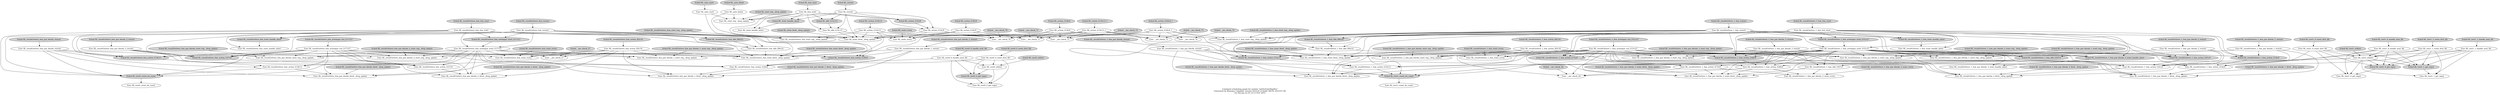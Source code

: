 strict digraph "combined" {
"Sched RL_test0_count_do_count" [style=filled, shape=ellipse];
"Exec RL_test0_count_do_count" [shape=ellipse];
"Sched RL_test0_arbiter" [style=filled, shape=ellipse];
"Exec RL_test0_arbiter" [shape=ellipse];
"Sched RL_test0_0_get_input" [style=filled, shape=ellipse];
"Exec RL_test0_0_get_input" [shape=ellipse];
"Sched RL_test0_0_route_first_flit" [style=filled, shape=ellipse];
"Exec RL_test0_0_route_first_flit" [shape=ellipse];
"Sched RL_test0_0_handle_next_flit" [style=filled, shape=ellipse];
"Exec RL_test0_0_handle_next_flit" [shape=ellipse];
"Sched RL_test1_count_do_count" [style=filled, shape=ellipse];
"Exec RL_test1_count_do_count" [shape=ellipse];
"Sched RL_test1_arbiter" [style=filled, shape=ellipse];
"Exec RL_test1_arbiter" [shape=ellipse];
"Sched RL_test1_0_get_input" [style=filled, shape=ellipse];
"Exec RL_test1_0_get_input" [shape=ellipse];
"Sched RL_test1_0_route_first_flit" [style=filled, shape=ellipse];
"Exec RL_test1_0_route_first_flit" [shape=ellipse];
"Sched RL_test1_0_handle_next_flit" [style=filled, shape=ellipse];
"Exec RL_test1_0_handle_next_flit" [shape=ellipse];
"Sched RL_test1_1_get_input" [style=filled, shape=ellipse];
"Exec RL_test1_1_get_input" [shape=ellipse];
"Sched RL_test1_1_route_first_flit" [style=filled, shape=ellipse];
"Exec RL_test1_1_route_first_flit" [shape=ellipse];
"Sched RL_test1_1_handle_next_flit" [style=filled, shape=ellipse];
"Exec RL_test1_1_handle_next_flit" [shape=ellipse];
"Sched RL_resultGetters_fsm_start_reg__dreg_update" [style=filled, shape=ellipse];
"Exec RL_resultGetters_fsm_start_reg__dreg_update" [shape=ellipse];
"Sched RL_resultGetters_fsm_state_handle_abort" [style=filled, shape=ellipse];
"Exec RL_resultGetters_fsm_state_handle_abort" [shape=ellipse];
"Sched RL_resultGetters_fsm_state_fired__dreg_update" [style=filled, shape=ellipse];
"Exec RL_resultGetters_fsm_state_fired__dreg_update" [shape=ellipse];
"Sched RL_resultGetters_fsm_state_every" [style=filled, shape=ellipse];
"Exec RL_resultGetters_fsm_state_every" [shape=ellipse];
"Sched RL_resultGetters_fsm_par_blocks_start_reg__dreg_update" [style=filled, shape=ellipse];
"Exec RL_resultGetters_fsm_par_blocks_start_reg__dreg_update" [shape=ellipse];
"Sched RL_resultGetters_fsm_par_blocks_fired__dreg_update" [style=filled, shape=ellipse];
"Exec RL_resultGetters_fsm_par_blocks_fired__dreg_update" [shape=ellipse];
"Sched RL_resultGetters_fsm_par_blocks_restart" [style=filled, shape=ellipse];
"Exec RL_resultGetters_fsm_par_blocks_restart" [shape=ellipse];
"Sched RL_resultGetters_fsm_par_blocks_1_start_reg__dreg_update" [style=filled, shape=ellipse];
"Exec RL_resultGetters_fsm_par_blocks_1_start_reg__dreg_update" [shape=ellipse];
"Sched RL_resultGetters_fsm_par_blocks_1_fired__dreg_update" [style=filled, shape=ellipse];
"Exec RL_resultGetters_fsm_par_blocks_1_fired__dreg_update" [shape=ellipse];
"Sched RL_resultGetters_fsm_par_blocks_1_restart" [style=filled, shape=ellipse];
"Exec RL_resultGetters_fsm_par_blocks_1_restart" [shape=ellipse];
"Sched RL_resultGetters_fsm_par_blocks_2_start_reg__dreg_update" [style=filled, shape=ellipse];
"Exec RL_resultGetters_fsm_par_blocks_2_start_reg__dreg_update" [shape=ellipse];
"Sched RL_resultGetters_fsm_par_blocks_2_fired__dreg_update" [style=filled, shape=ellipse];
"Exec RL_resultGetters_fsm_par_blocks_2_fired__dreg_update" [shape=ellipse];
"Sched RL_resultGetters_fsm_par_blocks_2_restart" [style=filled, shape=ellipse];
"Exec RL_resultGetters_fsm_par_blocks_2_restart" [shape=ellipse];
"Sched RL_resultGetters_fsm_restart" [style=filled, shape=ellipse];
"Exec RL_resultGetters_fsm_restart" [shape=ellipse];
"Sched RL_resultGetters_fsm_actionpar_start_l117c27" [style=filled, shape=ellipse];
"Exec RL_resultGetters_fsm_actionpar_start_l117c27" [shape=ellipse];
"Sched RL_resultGetters_fsm_action_l92c16" [style=filled, shape=ellipse];
"Exec RL_resultGetters_fsm_action_l92c16" [shape=ellipse];
"Sched RL_resultGetters_fsm_action_l127c9" [style=filled, shape=ellipse];
"Exec RL_resultGetters_fsm_action_l127c9" [shape=ellipse];
"Sched RL_resultGetters_fsm_action_l120c9" [style=filled, shape=ellipse];
"Exec RL_resultGetters_fsm_action_l120c9" [shape=ellipse];
"Sched RL_resultGetters_fsm_action_l118c11" [style=filled, shape=ellipse];
"Exec RL_resultGetters_fsm_action_l118c11" [shape=ellipse];
"Sched RL_resultGetters_fsm_actionpar_run_l117c27" [style=filled, shape=ellipse];
"Exec RL_resultGetters_fsm_actionpar_run_l117c27" [shape=ellipse];
"Sched RL_resultGetters_fsm_idle_l90c22" [style=filled, shape=ellipse];
"Exec RL_resultGetters_fsm_idle_l90c22" [shape=ellipse];
"Sched RL_resultGetters_fsm_fsm_start" [style=filled, shape=ellipse];
"Exec RL_resultGetters_fsm_fsm_start" [shape=ellipse];
"Sched RL_resultGetters_1_fsm_start_reg__dreg_update" [style=filled, shape=ellipse];
"Exec RL_resultGetters_1_fsm_start_reg__dreg_update" [shape=ellipse];
"Sched RL_resultGetters_1_fsm_state_handle_abort" [style=filled, shape=ellipse];
"Exec RL_resultGetters_1_fsm_state_handle_abort" [shape=ellipse];
"Sched RL_resultGetters_1_fsm_state_fired__dreg_update" [style=filled, shape=ellipse];
"Exec RL_resultGetters_1_fsm_state_fired__dreg_update" [shape=ellipse];
"Sched RL_resultGetters_1_fsm_state_every" [style=filled, shape=ellipse];
"Exec RL_resultGetters_1_fsm_state_every" [shape=ellipse];
"Sched RL_resultGetters_1_fsm_par_blocks_start_reg__dreg_update" [style=filled, shape=ellipse];
"Exec RL_resultGetters_1_fsm_par_blocks_start_reg__dreg_update" [shape=ellipse];
"Sched RL_resultGetters_1_fsm_par_blocks_fired__dreg_update" [style=filled, shape=ellipse];
"Exec RL_resultGetters_1_fsm_par_blocks_fired__dreg_update" [shape=ellipse];
"Sched RL_resultGetters_1_fsm_par_blocks_restart" [style=filled, shape=ellipse];
"Exec RL_resultGetters_1_fsm_par_blocks_restart" [shape=ellipse];
"Sched RL_resultGetters_1_fsm_par_blocks_1_start_reg__dreg_update" [style=filled, shape=ellipse];
"Exec RL_resultGetters_1_fsm_par_blocks_1_start_reg__dreg_update" [shape=ellipse];
"Sched RL_resultGetters_1_fsm_par_blocks_1_fired__dreg_update" [style=filled, shape=ellipse];
"Exec RL_resultGetters_1_fsm_par_blocks_1_fired__dreg_update" [shape=ellipse];
"Sched RL_resultGetters_1_fsm_par_blocks_1_restart" [style=filled, shape=ellipse];
"Exec RL_resultGetters_1_fsm_par_blocks_1_restart" [shape=ellipse];
"Sched RL_resultGetters_1_fsm_par_blocks_2_start_reg__dreg_update" [style=filled, shape=ellipse];
"Exec RL_resultGetters_1_fsm_par_blocks_2_start_reg__dreg_update" [shape=ellipse];
"Sched RL_resultGetters_1_fsm_par_blocks_2_fired__dreg_update" [style=filled, shape=ellipse];
"Exec RL_resultGetters_1_fsm_par_blocks_2_fired__dreg_update" [shape=ellipse];
"Sched RL_resultGetters_1_fsm_par_blocks_2_restart" [style=filled, shape=ellipse];
"Exec RL_resultGetters_1_fsm_par_blocks_2_restart" [shape=ellipse];
"Sched RL_resultGetters_1_fsm_par_blocks_3_start_reg__dreg_update" [style=filled, shape=ellipse];
"Exec RL_resultGetters_1_fsm_par_blocks_3_start_reg__dreg_update" [shape=ellipse];
"Sched RL_resultGetters_1_fsm_par_blocks_3_state_handle_abort" [style=filled, shape=ellipse];
"Exec RL_resultGetters_1_fsm_par_blocks_3_state_handle_abort" [shape=ellipse];
"Sched RL_resultGetters_1_fsm_par_blocks_3_state_fired__dreg_update" [style=filled, shape=ellipse];
"Exec RL_resultGetters_1_fsm_par_blocks_3_state_fired__dreg_update" [shape=ellipse];
"Sched RL_resultGetters_1_fsm_par_blocks_3_state_every" [style=filled, shape=ellipse];
"Exec RL_resultGetters_1_fsm_par_blocks_3_state_every" [shape=ellipse];
"Sched RL_resultGetters_1_fsm_par_blocks_3_restart" [style=filled, shape=ellipse];
"Exec RL_resultGetters_1_fsm_par_blocks_3_restart" [shape=ellipse];
"Sched RL_resultGetters_1_fsm_restart" [style=filled, shape=ellipse];
"Exec RL_resultGetters_1_fsm_restart" [shape=ellipse];
"Sched RL_resultGetters_1_fsm_action_l168c9" [style=filled, shape=ellipse];
"Exec RL_resultGetters_1_fsm_action_l168c9" [shape=ellipse];
"Sched RL_resultGetters_1_fsm_action_l172c9" [style=filled, shape=ellipse];
"Exec RL_resultGetters_1_fsm_action_l172c9" [shape=ellipse];
"Sched RL_resultGetters_1_fsm_actionpar_start_l151c27" [style=filled, shape=ellipse];
"Exec RL_resultGetters_1_fsm_actionpar_start_l151c27" [shape=ellipse];
"Sched RL_resultGetters_1_fsm_action_l92c16" [style=filled, shape=ellipse];
"Exec RL_resultGetters_1_fsm_action_l92c16" [shape=ellipse];
"Sched RL_resultGetters_1_fsm_action_l161c9" [style=filled, shape=ellipse];
"Exec RL_resultGetters_1_fsm_action_l161c9" [shape=ellipse];
"Sched RL_resultGetters_1_fsm_action_l154c9" [style=filled, shape=ellipse];
"Exec RL_resultGetters_1_fsm_action_l154c9" [shape=ellipse];
"Sched RL_resultGetters_1_fsm_action_l152c11" [style=filled, shape=ellipse];
"Exec RL_resultGetters_1_fsm_action_l152c11" [shape=ellipse];
"Sched RL_resultGetters_1_fsm_actionpar_run_l151c27" [style=filled, shape=ellipse];
"Exec RL_resultGetters_1_fsm_actionpar_run_l151c27" [shape=ellipse];
"Sched RL_resultGetters_1_fsm_idle_l90c22" [style=filled, shape=ellipse];
"Exec RL_resultGetters_1_fsm_idle_l90c22" [shape=ellipse];
"Sched RL_resultGetters_1_fsm_idle_l167c5" [style=filled, shape=ellipse];
"Exec RL_resultGetters_1_fsm_idle_l167c5" [shape=ellipse];
"Sched RL_resultGetters_1_fsm_fsm_start" [style=filled, shape=ellipse];
"Exec RL_resultGetters_1_fsm_fsm_start" [shape=ellipse];
"Sched RL_start_reg__dreg_update" [style=filled, shape=ellipse];
"Exec RL_start_reg__dreg_update" [shape=ellipse];
"Sched RL_state_handle_abort" [style=filled, shape=ellipse];
"Exec RL_state_handle_abort" [shape=ellipse];
"Sched RL_state_fired__dreg_update" [style=filled, shape=ellipse];
"Exec RL_state_fired__dreg_update" [shape=ellipse];
"Sched RL_state_every" [style=filled, shape=ellipse];
"Exec RL_state_every" [shape=ellipse];
"Sched RL_restart" [style=filled, shape=ellipse];
"Exec RL_restart" [shape=ellipse];
"Sched RL_action_l132c9" [style=filled, shape=ellipse];
"Exec RL_action_l132c9" [shape=ellipse];
"Sched RL_action_l119c13" [style=filled, shape=ellipse];
"Exec RL_action_l119c13" [shape=ellipse];
"Sched RL_action_l120c9" [style=filled, shape=ellipse];
"Exec RL_action_l120c9" [shape=ellipse];
"Sched RL_action_l119c13_1" [style=filled, shape=ellipse];
"Exec RL_action_l119c13_1" [shape=ellipse];
"Sched RL_action_l120c9_1" [style=filled, shape=ellipse];
"Exec RL_action_l120c9_1" [shape=ellipse];
"Sched RL_action_l134c9" [style=filled, shape=ellipse];
"Exec RL_action_l134c9" [shape=ellipse];
"Sched RL_idle_l131c15" [style=filled, shape=ellipse];
"Exec RL_idle_l131c15" [shape=ellipse];
"Sched RL_fsm_start" [style=filled, shape=ellipse];
"Exec RL_fsm_start" [shape=ellipse];
"Sched RL_auto_start" [style=filled, shape=ellipse];
"Exec RL_auto_start" [shape=ellipse];
"Sched RL_auto_finish" [style=filled, shape=ellipse];
"Exec RL_auto_finish" [shape=ellipse];
"Sched __me_check_27" [style=filled, shape=ellipse];
"Exec __me_check_27" [shape=ellipse];
"Sched __me_check_54" [style=filled, shape=ellipse];
"Exec __me_check_54" [shape=ellipse];
"Sched __me_check_70" [style=filled, shape=ellipse];
"Exec __me_check_70" [shape=ellipse];
"Sched __me_check_71" [style=filled, shape=ellipse];
"Exec __me_check_71" [shape=ellipse];
"Sched __me_check_72" [style=filled, shape=ellipse];
"Exec __me_check_72" [shape=ellipse];
"Sched __me_check_73" [style=filled, shape=ellipse];
"Exec __me_check_73" [shape=ellipse];
"Sched __me_check_74" [style=filled, shape=ellipse];
"Exec __me_check_74" [shape=ellipse];
"Sched __me_check_27"->"Exec __me_check_27";
"Exec RL_resultGetters_fsm_actionpar_start_l117c27"->"Exec __me_check_27";
"Exec RL_resultGetters_fsm_action_l92c16"->"Exec __me_check_27";
"Sched __me_check_54"->"Exec __me_check_54";
"Exec RL_resultGetters_1_fsm_action_l168c9"->"Exec __me_check_54";
"Exec RL_resultGetters_1_fsm_action_l172c9"->"Exec __me_check_54";
"Exec RL_resultGetters_1_fsm_action_l168c9"->"Exec __me_check_54";
"Exec RL_resultGetters_1_fsm_action_l172c9"->"Exec __me_check_54";
"Exec RL_resultGetters_1_fsm_actionpar_start_l151c27"->"Exec __me_check_54";
"Exec RL_resultGetters_1_fsm_action_l92c16"->"Exec __me_check_54";
"Sched __me_check_70"->"Exec __me_check_70";
"Exec RL_action_l132c9"->"Exec __me_check_70";
"Exec RL_action_l119c13"->"Exec __me_check_70";
"Exec RL_action_l120c9"->"Exec __me_check_70";
"Exec RL_action_l119c13_1"->"Exec __me_check_70";
"Exec RL_action_l120c9_1"->"Exec __me_check_70";
"Exec RL_action_l134c9"->"Exec __me_check_70";
"Sched __me_check_71"->"Exec __me_check_71";
"Exec RL_action_l119c13"->"Exec __me_check_71";
"Exec RL_action_l120c9"->"Exec __me_check_71";
"Exec RL_action_l119c13_1"->"Exec __me_check_71";
"Exec RL_action_l120c9_1"->"Exec __me_check_71";
"Exec RL_action_l134c9"->"Exec __me_check_71";
"Sched __me_check_72"->"Exec __me_check_72";
"Exec RL_action_l120c9"->"Exec __me_check_72";
"Exec RL_action_l119c13_1"->"Exec __me_check_72";
"Exec RL_action_l120c9_1"->"Exec __me_check_72";
"Exec RL_action_l134c9"->"Exec __me_check_72";
"Sched __me_check_73"->"Exec __me_check_73";
"Exec RL_action_l119c13_1"->"Exec __me_check_73";
"Exec RL_action_l120c9_1"->"Exec __me_check_73";
"Exec RL_action_l134c9"->"Exec __me_check_73";
"Sched __me_check_74"->"Exec __me_check_74";
"Exec RL_action_l120c9_1"->"Exec __me_check_74";
"Exec RL_action_l134c9"->"Exec __me_check_74";
"Sched RL_restart"->"Exec RL_restart";
"Exec RL_restart"->"Sched RL_action_l132c9";
"Exec RL_fsm_start"->"Sched RL_action_l132c9";
"Exec RL_restart"->"Sched RL_action_l132c9";
"Exec RL_fsm_start"->"Sched RL_action_l132c9";
"Sched RL_action_l132c9"->"Exec RL_action_l132c9";
"Exec RL_restart"->"Exec RL_action_l132c9";
"Exec RL_fsm_start"->"Exec RL_action_l132c9";
"Sched RL_action_l119c13"->"Exec RL_action_l119c13";
"Sched RL_action_l120c9"->"Exec RL_action_l120c9";
"Sched RL_action_l119c13_1"->"Exec RL_action_l119c13_1";
"Sched RL_action_l120c9_1"->"Exec RL_action_l120c9_1";
"Sched RL_action_l134c9"->"Exec RL_action_l134c9";
"Exec RL_restart"->"Sched RL_idle_l131c15";
"Exec RL_fsm_start"->"Sched RL_idle_l131c15";
"Exec RL_restart"->"Sched RL_idle_l131c15";
"Exec RL_fsm_start"->"Sched RL_idle_l131c15";
"Sched RL_idle_l131c15"->"Exec RL_idle_l131c15";
"Exec RL_restart"->"Exec RL_idle_l131c15";
"Exec RL_fsm_start"->"Exec RL_idle_l131c15";
"Sched RL_fsm_start"->"Exec RL_fsm_start";
"Sched RL_auto_start"->"Exec RL_auto_start";
"Sched RL_auto_finish"->"Exec RL_auto_finish";
"Sched RL_test0_arbiter"->"Exec RL_test0_arbiter";
"Exec RL_test0_0_route_first_flit"->"Exec RL_test0_arbiter";
"Exec RL_test0_0_handle_next_flit"->"Exec RL_test0_arbiter";
"Exec RL_resultGetters_fsm_par_blocks_restart"->"Sched RL_test0_count_do_count";
"Exec RL_resultGetters_fsm_restart"->"Sched RL_test0_count_do_count";
"Exec RL_resultGetters_fsm_actionpar_start_l117c27"->"Sched RL_test0_count_do_count";
"Exec RL_resultGetters_fsm_action_l118c11"->"Sched RL_test0_count_do_count";
"Exec RL_resultGetters_fsm_actionpar_run_l117c27"->"Sched RL_test0_count_do_count";
"Exec RL_resultGetters_fsm_fsm_start"->"Sched RL_test0_count_do_count";
"Exec RL_resultGetters_fsm_actionpar_start_l117c27"->"Sched RL_test0_count_do_count";
"Exec RL_resultGetters_fsm_par_blocks_restart"->"Sched RL_test0_count_do_count";
"Exec RL_resultGetters_fsm_restart"->"Sched RL_test0_count_do_count";
"Exec RL_resultGetters_fsm_action_l118c11"->"Sched RL_test0_count_do_count";
"Exec RL_resultGetters_fsm_actionpar_run_l117c27"->"Sched RL_test0_count_do_count";
"Exec RL_resultGetters_fsm_fsm_start"->"Sched RL_test0_count_do_count";
"Sched RL_test0_count_do_count"->"Exec RL_test0_count_do_count";
"Exec RL_test0_arbiter"->"Sched RL_test0_0_get_input";
"Exec RL_test0_0_route_first_flit"->"Sched RL_test0_0_get_input";
"Exec RL_test0_0_handle_next_flit"->"Sched RL_test0_0_get_input";
"Exec RL_test0_arbiter"->"Sched RL_test0_0_get_input";
"Exec RL_test0_0_route_first_flit"->"Sched RL_test0_0_get_input";
"Exec RL_test0_0_handle_next_flit"->"Sched RL_test0_0_get_input";
"Sched RL_test0_0_get_input"->"Exec RL_test0_0_get_input";
"Exec RL_test0_arbiter"->"Exec RL_test0_0_get_input";
"Exec RL_test0_0_route_first_flit"->"Exec RL_test0_0_get_input";
"Exec RL_test0_0_handle_next_flit"->"Exec RL_test0_0_get_input";
"Sched RL_test0_0_route_first_flit"->"Exec RL_test0_0_route_first_flit";
"Sched RL_test0_0_handle_next_flit"->"Exec RL_test0_0_handle_next_flit";
"Sched RL_test1_arbiter"->"Exec RL_test1_arbiter";
"Exec RL_test1_0_route_first_flit"->"Exec RL_test1_arbiter";
"Exec RL_test1_0_handle_next_flit"->"Exec RL_test1_arbiter";
"Exec RL_test1_1_route_first_flit"->"Exec RL_test1_arbiter";
"Exec RL_test1_1_handle_next_flit"->"Exec RL_test1_arbiter";
"Exec RL_resultGetters_1_fsm_par_blocks_restart"->"Sched RL_test1_count_do_count";
"Exec RL_resultGetters_1_fsm_restart"->"Sched RL_test1_count_do_count";
"Exec RL_resultGetters_1_fsm_actionpar_start_l151c27"->"Sched RL_test1_count_do_count";
"Exec RL_resultGetters_1_fsm_action_l152c11"->"Sched RL_test1_count_do_count";
"Exec RL_resultGetters_1_fsm_actionpar_run_l151c27"->"Sched RL_test1_count_do_count";
"Exec RL_resultGetters_1_fsm_fsm_start"->"Sched RL_test1_count_do_count";
"Exec RL_resultGetters_1_fsm_actionpar_start_l151c27"->"Sched RL_test1_count_do_count";
"Exec RL_resultGetters_1_fsm_par_blocks_restart"->"Sched RL_test1_count_do_count";
"Exec RL_resultGetters_1_fsm_restart"->"Sched RL_test1_count_do_count";
"Exec RL_resultGetters_1_fsm_action_l152c11"->"Sched RL_test1_count_do_count";
"Exec RL_resultGetters_1_fsm_actionpar_run_l151c27"->"Sched RL_test1_count_do_count";
"Exec RL_resultGetters_1_fsm_fsm_start"->"Sched RL_test1_count_do_count";
"Sched RL_test1_count_do_count"->"Exec RL_test1_count_do_count";
"Exec RL_test1_arbiter"->"Sched RL_test1_0_get_input";
"Exec RL_test1_0_route_first_flit"->"Sched RL_test1_0_get_input";
"Exec RL_test1_0_handle_next_flit"->"Sched RL_test1_0_get_input";
"Exec RL_test1_1_route_first_flit"->"Sched RL_test1_0_get_input";
"Exec RL_test1_1_handle_next_flit"->"Sched RL_test1_0_get_input";
"Exec RL_test1_arbiter"->"Sched RL_test1_0_get_input";
"Exec RL_test1_0_route_first_flit"->"Sched RL_test1_0_get_input";
"Exec RL_test1_0_handle_next_flit"->"Sched RL_test1_0_get_input";
"Exec RL_test1_1_route_first_flit"->"Sched RL_test1_0_get_input";
"Exec RL_test1_1_handle_next_flit"->"Sched RL_test1_0_get_input";
"Sched RL_test1_0_get_input"->"Exec RL_test1_0_get_input";
"Exec RL_test1_arbiter"->"Exec RL_test1_0_get_input";
"Exec RL_test1_0_route_first_flit"->"Exec RL_test1_0_get_input";
"Exec RL_test1_0_handle_next_flit"->"Exec RL_test1_0_get_input";
"Sched RL_test1_0_route_first_flit"->"Exec RL_test1_0_route_first_flit";
"Sched RL_test1_0_handle_next_flit"->"Exec RL_test1_0_handle_next_flit";
"Exec RL_test1_arbiter"->"Sched RL_test1_1_get_input";
"Exec RL_test1_0_route_first_flit"->"Sched RL_test1_1_get_input";
"Exec RL_test1_0_handle_next_flit"->"Sched RL_test1_1_get_input";
"Exec RL_test1_1_route_first_flit"->"Sched RL_test1_1_get_input";
"Exec RL_test1_1_handle_next_flit"->"Sched RL_test1_1_get_input";
"Exec RL_test1_arbiter"->"Sched RL_test1_1_get_input";
"Exec RL_test1_0_route_first_flit"->"Sched RL_test1_1_get_input";
"Exec RL_test1_0_handle_next_flit"->"Sched RL_test1_1_get_input";
"Exec RL_test1_1_route_first_flit"->"Sched RL_test1_1_get_input";
"Exec RL_test1_1_handle_next_flit"->"Sched RL_test1_1_get_input";
"Sched RL_test1_1_get_input"->"Exec RL_test1_1_get_input";
"Exec RL_test1_arbiter"->"Exec RL_test1_1_get_input";
"Exec RL_test1_1_route_first_flit"->"Exec RL_test1_1_get_input";
"Exec RL_test1_1_handle_next_flit"->"Exec RL_test1_1_get_input";
"Sched RL_test1_1_route_first_flit"->"Exec RL_test1_1_route_first_flit";
"Sched RL_test1_1_handle_next_flit"->"Exec RL_test1_1_handle_next_flit";
"Sched RL_resultGetters_fsm_restart"->"Exec RL_resultGetters_fsm_restart";
"Exec RL_resultGetters_fsm_restart"->"Sched RL_resultGetters_fsm_actionpar_start_l117c27";
"Exec RL_resultGetters_fsm_fsm_start"->"Sched RL_resultGetters_fsm_actionpar_start_l117c27";
"Exec RL_resultGetters_fsm_restart"->"Sched RL_resultGetters_fsm_actionpar_start_l117c27";
"Exec RL_resultGetters_fsm_fsm_start"->"Sched RL_resultGetters_fsm_actionpar_start_l117c27";
"Sched RL_resultGetters_fsm_actionpar_start_l117c27"->"Exec RL_resultGetters_fsm_actionpar_start_l117c27";
"Exec RL_resultGetters_fsm_restart"->"Exec RL_resultGetters_fsm_actionpar_start_l117c27";
"Exec RL_resultGetters_fsm_fsm_start"->"Exec RL_resultGetters_fsm_actionpar_start_l117c27";
"Sched RL_resultGetters_fsm_action_l92c16"->"Exec RL_resultGetters_fsm_action_l92c16";
"Exec RL_resultGetters_fsm_par_blocks_2_restart"->"Sched RL_resultGetters_fsm_action_l127c9";
"Exec RL_resultGetters_fsm_restart"->"Sched RL_resultGetters_fsm_action_l127c9";
"Exec RL_resultGetters_fsm_actionpar_start_l117c27"->"Sched RL_resultGetters_fsm_action_l127c9";
"Exec RL_resultGetters_fsm_actionpar_run_l117c27"->"Sched RL_resultGetters_fsm_action_l127c9";
"Exec RL_resultGetters_fsm_fsm_start"->"Sched RL_resultGetters_fsm_action_l127c9";
"Exec RL_resultGetters_fsm_actionpar_start_l117c27"->"Sched RL_resultGetters_fsm_action_l127c9";
"Exec RL_resultGetters_fsm_par_blocks_2_restart"->"Sched RL_resultGetters_fsm_action_l127c9";
"Exec RL_resultGetters_fsm_restart"->"Sched RL_resultGetters_fsm_action_l127c9";
"Exec RL_resultGetters_fsm_actionpar_run_l117c27"->"Sched RL_resultGetters_fsm_action_l127c9";
"Exec RL_resultGetters_fsm_fsm_start"->"Sched RL_resultGetters_fsm_action_l127c9";
"Sched RL_resultGetters_fsm_action_l127c9"->"Exec RL_resultGetters_fsm_action_l127c9";
"Exec RL_resultGetters_fsm_actionpar_start_l117c27"->"Exec RL_resultGetters_fsm_action_l127c9";
"Exec RL_resultGetters_fsm_par_blocks_2_restart"->"Exec RL_resultGetters_fsm_action_l127c9";
"Exec RL_resultGetters_fsm_actionpar_run_l117c27"->"Exec RL_resultGetters_fsm_action_l127c9";
"Exec RL_resultGetters_fsm_par_blocks_1_restart"->"Sched RL_resultGetters_fsm_action_l120c9";
"Exec RL_resultGetters_fsm_restart"->"Sched RL_resultGetters_fsm_action_l120c9";
"Exec RL_resultGetters_fsm_actionpar_start_l117c27"->"Sched RL_resultGetters_fsm_action_l120c9";
"Exec RL_resultGetters_fsm_actionpar_run_l117c27"->"Sched RL_resultGetters_fsm_action_l120c9";
"Exec RL_resultGetters_fsm_fsm_start"->"Sched RL_resultGetters_fsm_action_l120c9";
"Exec RL_resultGetters_fsm_actionpar_start_l117c27"->"Sched RL_resultGetters_fsm_action_l120c9";
"Exec RL_resultGetters_fsm_par_blocks_1_restart"->"Sched RL_resultGetters_fsm_action_l120c9";
"Exec RL_resultGetters_fsm_restart"->"Sched RL_resultGetters_fsm_action_l120c9";
"Exec RL_resultGetters_fsm_actionpar_run_l117c27"->"Sched RL_resultGetters_fsm_action_l120c9";
"Exec RL_resultGetters_fsm_fsm_start"->"Sched RL_resultGetters_fsm_action_l120c9";
"Sched RL_resultGetters_fsm_action_l120c9"->"Exec RL_resultGetters_fsm_action_l120c9";
"Exec RL_resultGetters_fsm_actionpar_start_l117c27"->"Exec RL_resultGetters_fsm_action_l120c9";
"Exec RL_test0_0_route_first_flit"->"Exec RL_resultGetters_fsm_action_l120c9";
"Exec RL_test0_0_handle_next_flit"->"Exec RL_resultGetters_fsm_action_l120c9";
"Exec RL_resultGetters_fsm_par_blocks_1_restart"->"Exec RL_resultGetters_fsm_action_l120c9";
"Exec RL_resultGetters_fsm_actionpar_run_l117c27"->"Exec RL_resultGetters_fsm_action_l120c9";
"Exec RL_resultGetters_fsm_par_blocks_restart"->"Sched RL_resultGetters_fsm_action_l118c11";
"Exec RL_resultGetters_fsm_restart"->"Sched RL_resultGetters_fsm_action_l118c11";
"Exec RL_resultGetters_fsm_actionpar_start_l117c27"->"Sched RL_resultGetters_fsm_action_l118c11";
"Exec RL_resultGetters_fsm_actionpar_run_l117c27"->"Sched RL_resultGetters_fsm_action_l118c11";
"Exec RL_resultGetters_fsm_fsm_start"->"Sched RL_resultGetters_fsm_action_l118c11";
"Exec RL_resultGetters_fsm_actionpar_start_l117c27"->"Sched RL_resultGetters_fsm_action_l118c11";
"Exec RL_resultGetters_fsm_par_blocks_restart"->"Sched RL_resultGetters_fsm_action_l118c11";
"Exec RL_resultGetters_fsm_restart"->"Sched RL_resultGetters_fsm_action_l118c11";
"Exec RL_resultGetters_fsm_actionpar_run_l117c27"->"Sched RL_resultGetters_fsm_action_l118c11";
"Exec RL_resultGetters_fsm_fsm_start"->"Sched RL_resultGetters_fsm_action_l118c11";
"Sched RL_resultGetters_fsm_action_l118c11"->"Exec RL_resultGetters_fsm_action_l118c11";
"Exec RL_resultGetters_fsm_actionpar_start_l117c27"->"Exec RL_resultGetters_fsm_action_l118c11";
"Exec RL_resultGetters_fsm_par_blocks_restart"->"Exec RL_resultGetters_fsm_action_l118c11";
"Exec RL_resultGetters_fsm_actionpar_run_l117c27"->"Exec RL_resultGetters_fsm_action_l118c11";
"Sched RL_resultGetters_fsm_actionpar_run_l117c27"->"Exec RL_resultGetters_fsm_actionpar_run_l117c27";
"Exec RL_resultGetters_fsm_restart"->"Sched RL_resultGetters_fsm_idle_l90c22";
"Exec RL_resultGetters_fsm_fsm_start"->"Sched RL_resultGetters_fsm_idle_l90c22";
"Exec RL_resultGetters_fsm_restart"->"Sched RL_resultGetters_fsm_idle_l90c22";
"Exec RL_resultGetters_fsm_fsm_start"->"Sched RL_resultGetters_fsm_idle_l90c22";
"Sched RL_resultGetters_fsm_idle_l90c22"->"Exec RL_resultGetters_fsm_idle_l90c22";
"Exec RL_resultGetters_fsm_restart"->"Exec RL_resultGetters_fsm_idle_l90c22";
"Exec RL_resultGetters_fsm_fsm_start"->"Exec RL_resultGetters_fsm_idle_l90c22";
"Sched RL_resultGetters_fsm_fsm_start"->"Exec RL_resultGetters_fsm_fsm_start";
"Sched RL_resultGetters_fsm_start_reg__dreg_update"->"Exec RL_resultGetters_fsm_start_reg__dreg_update";
"Exec RL_action_l119c13"->"Exec RL_resultGetters_fsm_start_reg__dreg_update";
"Exec RL_action_l120c9"->"Exec RL_resultGetters_fsm_start_reg__dreg_update";
"Exec RL_resultGetters_fsm_restart"->"Exec RL_resultGetters_fsm_start_reg__dreg_update";
"Exec RL_resultGetters_fsm_fsm_start"->"Exec RL_resultGetters_fsm_start_reg__dreg_update";
"Exec RL_resultGetters_fsm_restart"->"Sched RL_resultGetters_fsm_state_handle_abort";
"Exec RL_resultGetters_fsm_fsm_start"->"Sched RL_resultGetters_fsm_state_handle_abort";
"Exec RL_resultGetters_fsm_restart"->"Sched RL_resultGetters_fsm_state_handle_abort";
"Exec RL_resultGetters_fsm_fsm_start"->"Sched RL_resultGetters_fsm_state_handle_abort";
"Sched RL_resultGetters_fsm_state_handle_abort"->"Exec RL_resultGetters_fsm_state_handle_abort";
"Exec RL_resultGetters_fsm_fsm_start"->"Exec RL_resultGetters_fsm_state_handle_abort";
"Sched RL_resultGetters_fsm_state_every"->"Exec RL_resultGetters_fsm_state_every";
"Exec RL_resultGetters_fsm_actionpar_start_l117c27"->"Exec RL_resultGetters_fsm_state_every";
"Exec RL_resultGetters_fsm_action_l92c16"->"Exec RL_resultGetters_fsm_state_every";
"Exec RL_resultGetters_fsm_actionpar_run_l117c27"->"Exec RL_resultGetters_fsm_state_every";
"Exec RL_resultGetters_fsm_idle_l90c22"->"Exec RL_resultGetters_fsm_state_every";
"Sched RL_resultGetters_fsm_state_fired__dreg_update"->"Exec RL_resultGetters_fsm_state_fired__dreg_update";
"Exec RL_resultGetters_fsm_actionpar_start_l117c27"->"Exec RL_resultGetters_fsm_state_fired__dreg_update";
"Exec RL_resultGetters_fsm_action_l92c16"->"Exec RL_resultGetters_fsm_state_fired__dreg_update";
"Exec RL_action_l119c13"->"Exec RL_resultGetters_fsm_state_fired__dreg_update";
"Exec RL_action_l120c9"->"Exec RL_resultGetters_fsm_state_fired__dreg_update";
"Exec RL_resultGetters_fsm_restart"->"Exec RL_resultGetters_fsm_state_fired__dreg_update";
"Exec RL_resultGetters_fsm_actionpar_run_l117c27"->"Exec RL_resultGetters_fsm_state_fired__dreg_update";
"Exec RL_resultGetters_fsm_idle_l90c22"->"Exec RL_resultGetters_fsm_state_fired__dreg_update";
"Exec RL_resultGetters_fsm_fsm_start"->"Exec RL_resultGetters_fsm_state_fired__dreg_update";
"Sched RL_resultGetters_fsm_par_blocks_restart"->"Exec RL_resultGetters_fsm_par_blocks_restart";
"Sched RL_resultGetters_fsm_par_blocks_start_reg__dreg_update"->"Exec RL_resultGetters_fsm_par_blocks_start_reg__dreg_update";
"Exec RL_resultGetters_fsm_actionpar_start_l117c27"->"Exec RL_resultGetters_fsm_par_blocks_start_reg__dreg_update";
"Exec RL_resultGetters_fsm_action_l92c16"->"Exec RL_resultGetters_fsm_par_blocks_start_reg__dreg_update";
"Exec RL_resultGetters_fsm_par_blocks_restart"->"Exec RL_resultGetters_fsm_par_blocks_start_reg__dreg_update";
"Exec RL_resultGetters_fsm_actionpar_run_l117c27"->"Exec RL_resultGetters_fsm_par_blocks_start_reg__dreg_update";
"Sched RL_resultGetters_fsm_par_blocks_fired__dreg_update"->"Exec RL_resultGetters_fsm_par_blocks_fired__dreg_update";
"Exec RL_resultGetters_fsm_actionpar_start_l117c27"->"Exec RL_resultGetters_fsm_par_blocks_fired__dreg_update";
"Exec RL_resultGetters_fsm_action_l92c16"->"Exec RL_resultGetters_fsm_par_blocks_fired__dreg_update";
"Exec RL_resultGetters_fsm_par_blocks_restart"->"Exec RL_resultGetters_fsm_par_blocks_fired__dreg_update";
"Exec RL_resultGetters_fsm_action_l118c11"->"Exec RL_resultGetters_fsm_par_blocks_fired__dreg_update";
"Exec RL_resultGetters_fsm_actionpar_run_l117c27"->"Exec RL_resultGetters_fsm_par_blocks_fired__dreg_update";
"Sched RL_resultGetters_fsm_par_blocks_1_restart"->"Exec RL_resultGetters_fsm_par_blocks_1_restart";
"Sched RL_resultGetters_fsm_par_blocks_1_start_reg__dreg_update"->"Exec RL_resultGetters_fsm_par_blocks_1_start_reg__dreg_update";
"Exec RL_resultGetters_fsm_actionpar_start_l117c27"->"Exec RL_resultGetters_fsm_par_blocks_1_start_reg__dreg_update";
"Exec RL_resultGetters_fsm_action_l92c16"->"Exec RL_resultGetters_fsm_par_blocks_1_start_reg__dreg_update";
"Exec RL_resultGetters_fsm_par_blocks_1_restart"->"Exec RL_resultGetters_fsm_par_blocks_1_start_reg__dreg_update";
"Exec RL_resultGetters_fsm_actionpar_run_l117c27"->"Exec RL_resultGetters_fsm_par_blocks_1_start_reg__dreg_update";
"Sched RL_resultGetters_fsm_par_blocks_1_fired__dreg_update"->"Exec RL_resultGetters_fsm_par_blocks_1_fired__dreg_update";
"Exec RL_resultGetters_fsm_actionpar_start_l117c27"->"Exec RL_resultGetters_fsm_par_blocks_1_fired__dreg_update";
"Exec RL_resultGetters_fsm_action_l92c16"->"Exec RL_resultGetters_fsm_par_blocks_1_fired__dreg_update";
"Exec RL_resultGetters_fsm_par_blocks_1_restart"->"Exec RL_resultGetters_fsm_par_blocks_1_fired__dreg_update";
"Exec RL_resultGetters_fsm_action_l120c9"->"Exec RL_resultGetters_fsm_par_blocks_1_fired__dreg_update";
"Exec RL_resultGetters_fsm_actionpar_run_l117c27"->"Exec RL_resultGetters_fsm_par_blocks_1_fired__dreg_update";
"Sched RL_resultGetters_fsm_par_blocks_2_restart"->"Exec RL_resultGetters_fsm_par_blocks_2_restart";
"Sched RL_resultGetters_fsm_par_blocks_2_start_reg__dreg_update"->"Exec RL_resultGetters_fsm_par_blocks_2_start_reg__dreg_update";
"Exec RL_resultGetters_fsm_actionpar_start_l117c27"->"Exec RL_resultGetters_fsm_par_blocks_2_start_reg__dreg_update";
"Exec RL_resultGetters_fsm_action_l92c16"->"Exec RL_resultGetters_fsm_par_blocks_2_start_reg__dreg_update";
"Exec RL_resultGetters_fsm_par_blocks_2_restart"->"Exec RL_resultGetters_fsm_par_blocks_2_start_reg__dreg_update";
"Exec RL_resultGetters_fsm_actionpar_run_l117c27"->"Exec RL_resultGetters_fsm_par_blocks_2_start_reg__dreg_update";
"Sched RL_resultGetters_fsm_par_blocks_2_fired__dreg_update"->"Exec RL_resultGetters_fsm_par_blocks_2_fired__dreg_update";
"Exec RL_resultGetters_fsm_actionpar_start_l117c27"->"Exec RL_resultGetters_fsm_par_blocks_2_fired__dreg_update";
"Exec RL_resultGetters_fsm_action_l92c16"->"Exec RL_resultGetters_fsm_par_blocks_2_fired__dreg_update";
"Exec RL_resultGetters_fsm_par_blocks_2_restart"->"Exec RL_resultGetters_fsm_par_blocks_2_fired__dreg_update";
"Exec RL_resultGetters_fsm_action_l127c9"->"Exec RL_resultGetters_fsm_par_blocks_2_fired__dreg_update";
"Exec RL_resultGetters_fsm_actionpar_run_l117c27"->"Exec RL_resultGetters_fsm_par_blocks_2_fired__dreg_update";
"Sched RL_resultGetters_1_fsm_restart"->"Exec RL_resultGetters_1_fsm_restart";
"Exec RL_resultGetters_1_fsm_par_blocks_3_restart"->"Sched RL_resultGetters_1_fsm_action_l168c9";
"Exec RL_resultGetters_1_fsm_restart"->"Sched RL_resultGetters_1_fsm_action_l168c9";
"Exec RL_resultGetters_1_fsm_actionpar_start_l151c27"->"Sched RL_resultGetters_1_fsm_action_l168c9";
"Exec RL_resultGetters_1_fsm_actionpar_run_l151c27"->"Sched RL_resultGetters_1_fsm_action_l168c9";
"Exec RL_resultGetters_1_fsm_fsm_start"->"Sched RL_resultGetters_1_fsm_action_l168c9";
"Exec RL_resultGetters_1_fsm_actionpar_start_l151c27"->"Sched RL_resultGetters_1_fsm_action_l168c9";
"Exec RL_resultGetters_1_fsm_par_blocks_3_restart"->"Sched RL_resultGetters_1_fsm_action_l168c9";
"Exec RL_resultGetters_1_fsm_restart"->"Sched RL_resultGetters_1_fsm_action_l168c9";
"Exec RL_resultGetters_1_fsm_actionpar_run_l151c27"->"Sched RL_resultGetters_1_fsm_action_l168c9";
"Exec RL_resultGetters_1_fsm_fsm_start"->"Sched RL_resultGetters_1_fsm_action_l168c9";
"Sched RL_resultGetters_1_fsm_action_l168c9"->"Exec RL_resultGetters_1_fsm_action_l168c9";
"Exec RL_resultGetters_1_fsm_actionpar_start_l151c27"->"Exec RL_resultGetters_1_fsm_action_l168c9";
"Exec RL_test1_arbiter"->"Exec RL_resultGetters_1_fsm_action_l168c9";
"Exec RL_resultGetters_1_fsm_par_blocks_3_restart"->"Exec RL_resultGetters_1_fsm_action_l168c9";
"Exec RL_resultGetters_1_fsm_actionpar_run_l151c27"->"Exec RL_resultGetters_1_fsm_action_l168c9";
"Exec RL_resultGetters_1_fsm_restart"->"Sched RL_resultGetters_1_fsm_action_l172c9";
"Exec RL_resultGetters_1_fsm_actionpar_start_l151c27"->"Sched RL_resultGetters_1_fsm_action_l172c9";
"Exec RL_resultGetters_1_fsm_actionpar_run_l151c27"->"Sched RL_resultGetters_1_fsm_action_l172c9";
"Exec RL_resultGetters_1_fsm_fsm_start"->"Sched RL_resultGetters_1_fsm_action_l172c9";
"Exec RL_resultGetters_1_fsm_actionpar_start_l151c27"->"Sched RL_resultGetters_1_fsm_action_l172c9";
"Exec RL_resultGetters_1_fsm_restart"->"Sched RL_resultGetters_1_fsm_action_l172c9";
"Exec RL_resultGetters_1_fsm_actionpar_run_l151c27"->"Sched RL_resultGetters_1_fsm_action_l172c9";
"Exec RL_resultGetters_1_fsm_fsm_start"->"Sched RL_resultGetters_1_fsm_action_l172c9";
"Sched RL_resultGetters_1_fsm_action_l172c9"->"Exec RL_resultGetters_1_fsm_action_l172c9";
"Exec RL_test1_arbiter"->"Exec RL_resultGetters_1_fsm_action_l172c9";
"Exec RL_resultGetters_1_fsm_actionpar_run_l151c27"->"Exec RL_resultGetters_1_fsm_action_l172c9";
"Exec RL_resultGetters_1_fsm_restart"->"Sched RL_resultGetters_1_fsm_actionpar_start_l151c27";
"Exec RL_resultGetters_1_fsm_fsm_start"->"Sched RL_resultGetters_1_fsm_actionpar_start_l151c27";
"Exec RL_resultGetters_1_fsm_restart"->"Sched RL_resultGetters_1_fsm_actionpar_start_l151c27";
"Exec RL_resultGetters_1_fsm_fsm_start"->"Sched RL_resultGetters_1_fsm_actionpar_start_l151c27";
"Sched RL_resultGetters_1_fsm_actionpar_start_l151c27"->"Exec RL_resultGetters_1_fsm_actionpar_start_l151c27";
"Exec RL_resultGetters_1_fsm_restart"->"Exec RL_resultGetters_1_fsm_actionpar_start_l151c27";
"Exec RL_resultGetters_1_fsm_fsm_start"->"Exec RL_resultGetters_1_fsm_actionpar_start_l151c27";
"Sched RL_resultGetters_1_fsm_action_l92c16"->"Exec RL_resultGetters_1_fsm_action_l92c16";
"Exec RL_resultGetters_1_fsm_par_blocks_2_restart"->"Sched RL_resultGetters_1_fsm_action_l161c9";
"Exec RL_resultGetters_1_fsm_restart"->"Sched RL_resultGetters_1_fsm_action_l161c9";
"Exec RL_resultGetters_1_fsm_actionpar_start_l151c27"->"Sched RL_resultGetters_1_fsm_action_l161c9";
"Exec RL_resultGetters_1_fsm_actionpar_run_l151c27"->"Sched RL_resultGetters_1_fsm_action_l161c9";
"Exec RL_resultGetters_1_fsm_fsm_start"->"Sched RL_resultGetters_1_fsm_action_l161c9";
"Exec RL_resultGetters_1_fsm_actionpar_start_l151c27"->"Sched RL_resultGetters_1_fsm_action_l161c9";
"Exec RL_resultGetters_1_fsm_par_blocks_2_restart"->"Sched RL_resultGetters_1_fsm_action_l161c9";
"Exec RL_resultGetters_1_fsm_restart"->"Sched RL_resultGetters_1_fsm_action_l161c9";
"Exec RL_resultGetters_1_fsm_actionpar_run_l151c27"->"Sched RL_resultGetters_1_fsm_action_l161c9";
"Exec RL_resultGetters_1_fsm_fsm_start"->"Sched RL_resultGetters_1_fsm_action_l161c9";
"Sched RL_resultGetters_1_fsm_action_l161c9"->"Exec RL_resultGetters_1_fsm_action_l161c9";
"Exec RL_resultGetters_1_fsm_actionpar_start_l151c27"->"Exec RL_resultGetters_1_fsm_action_l161c9";
"Exec RL_test1_1_route_first_flit"->"Exec RL_resultGetters_1_fsm_action_l161c9";
"Exec RL_test1_1_handle_next_flit"->"Exec RL_resultGetters_1_fsm_action_l161c9";
"Exec RL_resultGetters_1_fsm_par_blocks_2_restart"->"Exec RL_resultGetters_1_fsm_action_l161c9";
"Exec RL_resultGetters_1_fsm_actionpar_run_l151c27"->"Exec RL_resultGetters_1_fsm_action_l161c9";
"Exec RL_resultGetters_1_fsm_par_blocks_1_restart"->"Sched RL_resultGetters_1_fsm_action_l154c9";
"Exec RL_resultGetters_1_fsm_restart"->"Sched RL_resultGetters_1_fsm_action_l154c9";
"Exec RL_resultGetters_1_fsm_actionpar_start_l151c27"->"Sched RL_resultGetters_1_fsm_action_l154c9";
"Exec RL_resultGetters_1_fsm_actionpar_run_l151c27"->"Sched RL_resultGetters_1_fsm_action_l154c9";
"Exec RL_resultGetters_1_fsm_fsm_start"->"Sched RL_resultGetters_1_fsm_action_l154c9";
"Exec RL_resultGetters_1_fsm_actionpar_start_l151c27"->"Sched RL_resultGetters_1_fsm_action_l154c9";
"Exec RL_resultGetters_1_fsm_par_blocks_1_restart"->"Sched RL_resultGetters_1_fsm_action_l154c9";
"Exec RL_resultGetters_1_fsm_restart"->"Sched RL_resultGetters_1_fsm_action_l154c9";
"Exec RL_resultGetters_1_fsm_actionpar_run_l151c27"->"Sched RL_resultGetters_1_fsm_action_l154c9";
"Exec RL_resultGetters_1_fsm_fsm_start"->"Sched RL_resultGetters_1_fsm_action_l154c9";
"Sched RL_resultGetters_1_fsm_action_l154c9"->"Exec RL_resultGetters_1_fsm_action_l154c9";
"Exec RL_resultGetters_1_fsm_actionpar_start_l151c27"->"Exec RL_resultGetters_1_fsm_action_l154c9";
"Exec RL_test1_0_route_first_flit"->"Exec RL_resultGetters_1_fsm_action_l154c9";
"Exec RL_test1_0_handle_next_flit"->"Exec RL_resultGetters_1_fsm_action_l154c9";
"Exec RL_resultGetters_1_fsm_par_blocks_1_restart"->"Exec RL_resultGetters_1_fsm_action_l154c9";
"Exec RL_resultGetters_1_fsm_actionpar_run_l151c27"->"Exec RL_resultGetters_1_fsm_action_l154c9";
"Exec RL_resultGetters_1_fsm_par_blocks_restart"->"Sched RL_resultGetters_1_fsm_action_l152c11";
"Exec RL_resultGetters_1_fsm_restart"->"Sched RL_resultGetters_1_fsm_action_l152c11";
"Exec RL_resultGetters_1_fsm_actionpar_start_l151c27"->"Sched RL_resultGetters_1_fsm_action_l152c11";
"Exec RL_resultGetters_1_fsm_actionpar_run_l151c27"->"Sched RL_resultGetters_1_fsm_action_l152c11";
"Exec RL_resultGetters_1_fsm_fsm_start"->"Sched RL_resultGetters_1_fsm_action_l152c11";
"Exec RL_resultGetters_1_fsm_actionpar_start_l151c27"->"Sched RL_resultGetters_1_fsm_action_l152c11";
"Exec RL_resultGetters_1_fsm_par_blocks_restart"->"Sched RL_resultGetters_1_fsm_action_l152c11";
"Exec RL_resultGetters_1_fsm_restart"->"Sched RL_resultGetters_1_fsm_action_l152c11";
"Exec RL_resultGetters_1_fsm_actionpar_run_l151c27"->"Sched RL_resultGetters_1_fsm_action_l152c11";
"Exec RL_resultGetters_1_fsm_fsm_start"->"Sched RL_resultGetters_1_fsm_action_l152c11";
"Sched RL_resultGetters_1_fsm_action_l152c11"->"Exec RL_resultGetters_1_fsm_action_l152c11";
"Exec RL_resultGetters_1_fsm_actionpar_start_l151c27"->"Exec RL_resultGetters_1_fsm_action_l152c11";
"Exec RL_resultGetters_1_fsm_par_blocks_restart"->"Exec RL_resultGetters_1_fsm_action_l152c11";
"Exec RL_resultGetters_1_fsm_actionpar_run_l151c27"->"Exec RL_resultGetters_1_fsm_action_l152c11";
"Sched RL_resultGetters_1_fsm_actionpar_run_l151c27"->"Exec RL_resultGetters_1_fsm_actionpar_run_l151c27";
"Exec RL_resultGetters_1_fsm_restart"->"Sched RL_resultGetters_1_fsm_idle_l90c22";
"Exec RL_resultGetters_1_fsm_fsm_start"->"Sched RL_resultGetters_1_fsm_idle_l90c22";
"Exec RL_resultGetters_1_fsm_restart"->"Sched RL_resultGetters_1_fsm_idle_l90c22";
"Exec RL_resultGetters_1_fsm_fsm_start"->"Sched RL_resultGetters_1_fsm_idle_l90c22";
"Sched RL_resultGetters_1_fsm_idle_l90c22"->"Exec RL_resultGetters_1_fsm_idle_l90c22";
"Exec RL_resultGetters_1_fsm_restart"->"Exec RL_resultGetters_1_fsm_idle_l90c22";
"Exec RL_resultGetters_1_fsm_fsm_start"->"Exec RL_resultGetters_1_fsm_idle_l90c22";
"Exec RL_resultGetters_1_fsm_par_blocks_3_restart"->"Sched RL_resultGetters_1_fsm_idle_l167c5";
"Exec RL_resultGetters_1_fsm_restart"->"Sched RL_resultGetters_1_fsm_idle_l167c5";
"Exec RL_resultGetters_1_fsm_actionpar_start_l151c27"->"Sched RL_resultGetters_1_fsm_idle_l167c5";
"Exec RL_resultGetters_1_fsm_fsm_start"->"Sched RL_resultGetters_1_fsm_idle_l167c5";
"Exec RL_resultGetters_1_fsm_actionpar_start_l151c27"->"Sched RL_resultGetters_1_fsm_idle_l167c5";
"Exec RL_resultGetters_1_fsm_par_blocks_3_restart"->"Sched RL_resultGetters_1_fsm_idle_l167c5";
"Exec RL_resultGetters_1_fsm_restart"->"Sched RL_resultGetters_1_fsm_idle_l167c5";
"Exec RL_resultGetters_1_fsm_fsm_start"->"Sched RL_resultGetters_1_fsm_idle_l167c5";
"Sched RL_resultGetters_1_fsm_idle_l167c5"->"Exec RL_resultGetters_1_fsm_idle_l167c5";
"Exec RL_resultGetters_1_fsm_actionpar_start_l151c27"->"Exec RL_resultGetters_1_fsm_idle_l167c5";
"Exec RL_resultGetters_1_fsm_par_blocks_3_restart"->"Exec RL_resultGetters_1_fsm_idle_l167c5";
"Sched RL_resultGetters_1_fsm_fsm_start"->"Exec RL_resultGetters_1_fsm_fsm_start";
"Sched RL_resultGetters_1_fsm_start_reg__dreg_update"->"Exec RL_resultGetters_1_fsm_start_reg__dreg_update";
"Exec RL_action_l119c13_1"->"Exec RL_resultGetters_1_fsm_start_reg__dreg_update";
"Exec RL_action_l120c9_1"->"Exec RL_resultGetters_1_fsm_start_reg__dreg_update";
"Exec RL_resultGetters_1_fsm_restart"->"Exec RL_resultGetters_1_fsm_start_reg__dreg_update";
"Exec RL_resultGetters_1_fsm_fsm_start"->"Exec RL_resultGetters_1_fsm_start_reg__dreg_update";
"Exec RL_resultGetters_1_fsm_restart"->"Sched RL_resultGetters_1_fsm_state_handle_abort";
"Exec RL_resultGetters_1_fsm_fsm_start"->"Sched RL_resultGetters_1_fsm_state_handle_abort";
"Exec RL_resultGetters_1_fsm_restart"->"Sched RL_resultGetters_1_fsm_state_handle_abort";
"Exec RL_resultGetters_1_fsm_fsm_start"->"Sched RL_resultGetters_1_fsm_state_handle_abort";
"Sched RL_resultGetters_1_fsm_state_handle_abort"->"Exec RL_resultGetters_1_fsm_state_handle_abort";
"Exec RL_resultGetters_1_fsm_fsm_start"->"Exec RL_resultGetters_1_fsm_state_handle_abort";
"Sched RL_resultGetters_1_fsm_state_every"->"Exec RL_resultGetters_1_fsm_state_every";
"Exec RL_resultGetters_1_fsm_actionpar_start_l151c27"->"Exec RL_resultGetters_1_fsm_state_every";
"Exec RL_resultGetters_1_fsm_action_l92c16"->"Exec RL_resultGetters_1_fsm_state_every";
"Exec RL_resultGetters_1_fsm_actionpar_run_l151c27"->"Exec RL_resultGetters_1_fsm_state_every";
"Exec RL_resultGetters_1_fsm_idle_l90c22"->"Exec RL_resultGetters_1_fsm_state_every";
"Sched RL_resultGetters_1_fsm_state_fired__dreg_update"->"Exec RL_resultGetters_1_fsm_state_fired__dreg_update";
"Exec RL_resultGetters_1_fsm_actionpar_start_l151c27"->"Exec RL_resultGetters_1_fsm_state_fired__dreg_update";
"Exec RL_resultGetters_1_fsm_action_l92c16"->"Exec RL_resultGetters_1_fsm_state_fired__dreg_update";
"Exec RL_action_l119c13_1"->"Exec RL_resultGetters_1_fsm_state_fired__dreg_update";
"Exec RL_action_l120c9_1"->"Exec RL_resultGetters_1_fsm_state_fired__dreg_update";
"Exec RL_resultGetters_1_fsm_restart"->"Exec RL_resultGetters_1_fsm_state_fired__dreg_update";
"Exec RL_resultGetters_1_fsm_actionpar_run_l151c27"->"Exec RL_resultGetters_1_fsm_state_fired__dreg_update";
"Exec RL_resultGetters_1_fsm_idle_l90c22"->"Exec RL_resultGetters_1_fsm_state_fired__dreg_update";
"Exec RL_resultGetters_1_fsm_fsm_start"->"Exec RL_resultGetters_1_fsm_state_fired__dreg_update";
"Sched RL_resultGetters_1_fsm_par_blocks_restart"->"Exec RL_resultGetters_1_fsm_par_blocks_restart";
"Sched RL_resultGetters_1_fsm_par_blocks_start_reg__dreg_update"->"Exec RL_resultGetters_1_fsm_par_blocks_start_reg__dreg_update";
"Exec RL_resultGetters_1_fsm_actionpar_start_l151c27"->"Exec RL_resultGetters_1_fsm_par_blocks_start_reg__dreg_update";
"Exec RL_resultGetters_1_fsm_action_l92c16"->"Exec RL_resultGetters_1_fsm_par_blocks_start_reg__dreg_update";
"Exec RL_resultGetters_1_fsm_par_blocks_restart"->"Exec RL_resultGetters_1_fsm_par_blocks_start_reg__dreg_update";
"Exec RL_resultGetters_1_fsm_actionpar_run_l151c27"->"Exec RL_resultGetters_1_fsm_par_blocks_start_reg__dreg_update";
"Sched RL_resultGetters_1_fsm_par_blocks_fired__dreg_update"->"Exec RL_resultGetters_1_fsm_par_blocks_fired__dreg_update";
"Exec RL_resultGetters_1_fsm_actionpar_start_l151c27"->"Exec RL_resultGetters_1_fsm_par_blocks_fired__dreg_update";
"Exec RL_resultGetters_1_fsm_action_l92c16"->"Exec RL_resultGetters_1_fsm_par_blocks_fired__dreg_update";
"Exec RL_resultGetters_1_fsm_par_blocks_restart"->"Exec RL_resultGetters_1_fsm_par_blocks_fired__dreg_update";
"Exec RL_resultGetters_1_fsm_action_l152c11"->"Exec RL_resultGetters_1_fsm_par_blocks_fired__dreg_update";
"Exec RL_resultGetters_1_fsm_actionpar_run_l151c27"->"Exec RL_resultGetters_1_fsm_par_blocks_fired__dreg_update";
"Sched RL_resultGetters_1_fsm_par_blocks_1_restart"->"Exec RL_resultGetters_1_fsm_par_blocks_1_restart";
"Sched RL_resultGetters_1_fsm_par_blocks_1_start_reg__dreg_update"->"Exec RL_resultGetters_1_fsm_par_blocks_1_start_reg__dreg_update";
"Exec RL_resultGetters_1_fsm_actionpar_start_l151c27"->"Exec RL_resultGetters_1_fsm_par_blocks_1_start_reg__dreg_update";
"Exec RL_resultGetters_1_fsm_action_l92c16"->"Exec RL_resultGetters_1_fsm_par_blocks_1_start_reg__dreg_update";
"Exec RL_resultGetters_1_fsm_par_blocks_1_restart"->"Exec RL_resultGetters_1_fsm_par_blocks_1_start_reg__dreg_update";
"Exec RL_resultGetters_1_fsm_actionpar_run_l151c27"->"Exec RL_resultGetters_1_fsm_par_blocks_1_start_reg__dreg_update";
"Sched RL_resultGetters_1_fsm_par_blocks_1_fired__dreg_update"->"Exec RL_resultGetters_1_fsm_par_blocks_1_fired__dreg_update";
"Exec RL_resultGetters_1_fsm_actionpar_start_l151c27"->"Exec RL_resultGetters_1_fsm_par_blocks_1_fired__dreg_update";
"Exec RL_resultGetters_1_fsm_action_l92c16"->"Exec RL_resultGetters_1_fsm_par_blocks_1_fired__dreg_update";
"Exec RL_resultGetters_1_fsm_par_blocks_1_restart"->"Exec RL_resultGetters_1_fsm_par_blocks_1_fired__dreg_update";
"Exec RL_resultGetters_1_fsm_action_l154c9"->"Exec RL_resultGetters_1_fsm_par_blocks_1_fired__dreg_update";
"Exec RL_resultGetters_1_fsm_actionpar_run_l151c27"->"Exec RL_resultGetters_1_fsm_par_blocks_1_fired__dreg_update";
"Sched RL_resultGetters_1_fsm_par_blocks_2_restart"->"Exec RL_resultGetters_1_fsm_par_blocks_2_restart";
"Sched RL_resultGetters_1_fsm_par_blocks_2_start_reg__dreg_update"->"Exec RL_resultGetters_1_fsm_par_blocks_2_start_reg__dreg_update";
"Exec RL_resultGetters_1_fsm_actionpar_start_l151c27"->"Exec RL_resultGetters_1_fsm_par_blocks_2_start_reg__dreg_update";
"Exec RL_resultGetters_1_fsm_action_l92c16"->"Exec RL_resultGetters_1_fsm_par_blocks_2_start_reg__dreg_update";
"Exec RL_resultGetters_1_fsm_par_blocks_2_restart"->"Exec RL_resultGetters_1_fsm_par_blocks_2_start_reg__dreg_update";
"Exec RL_resultGetters_1_fsm_actionpar_run_l151c27"->"Exec RL_resultGetters_1_fsm_par_blocks_2_start_reg__dreg_update";
"Sched RL_resultGetters_1_fsm_par_blocks_2_fired__dreg_update"->"Exec RL_resultGetters_1_fsm_par_blocks_2_fired__dreg_update";
"Exec RL_resultGetters_1_fsm_actionpar_start_l151c27"->"Exec RL_resultGetters_1_fsm_par_blocks_2_fired__dreg_update";
"Exec RL_resultGetters_1_fsm_action_l92c16"->"Exec RL_resultGetters_1_fsm_par_blocks_2_fired__dreg_update";
"Exec RL_resultGetters_1_fsm_par_blocks_2_restart"->"Exec RL_resultGetters_1_fsm_par_blocks_2_fired__dreg_update";
"Exec RL_resultGetters_1_fsm_action_l161c9"->"Exec RL_resultGetters_1_fsm_par_blocks_2_fired__dreg_update";
"Exec RL_resultGetters_1_fsm_actionpar_run_l151c27"->"Exec RL_resultGetters_1_fsm_par_blocks_2_fired__dreg_update";
"Sched RL_resultGetters_1_fsm_par_blocks_3_restart"->"Exec RL_resultGetters_1_fsm_par_blocks_3_restart";
"Sched RL_resultGetters_1_fsm_par_blocks_3_start_reg__dreg_update"->"Exec RL_resultGetters_1_fsm_par_blocks_3_start_reg__dreg_update";
"Exec RL_resultGetters_1_fsm_actionpar_start_l151c27"->"Exec RL_resultGetters_1_fsm_par_blocks_3_start_reg__dreg_update";
"Exec RL_resultGetters_1_fsm_action_l92c16"->"Exec RL_resultGetters_1_fsm_par_blocks_3_start_reg__dreg_update";
"Exec RL_resultGetters_1_fsm_par_blocks_3_restart"->"Exec RL_resultGetters_1_fsm_par_blocks_3_start_reg__dreg_update";
"Exec RL_resultGetters_1_fsm_actionpar_run_l151c27"->"Exec RL_resultGetters_1_fsm_par_blocks_3_start_reg__dreg_update";
"Exec RL_resultGetters_1_fsm_par_blocks_3_restart"->"Sched RL_resultGetters_1_fsm_par_blocks_3_state_handle_abort";
"Exec RL_resultGetters_1_fsm_restart"->"Sched RL_resultGetters_1_fsm_par_blocks_3_state_handle_abort";
"Exec RL_resultGetters_1_fsm_actionpar_start_l151c27"->"Sched RL_resultGetters_1_fsm_par_blocks_3_state_handle_abort";
"Exec RL_resultGetters_1_fsm_fsm_start"->"Sched RL_resultGetters_1_fsm_par_blocks_3_state_handle_abort";
"Exec RL_resultGetters_1_fsm_actionpar_start_l151c27"->"Sched RL_resultGetters_1_fsm_par_blocks_3_state_handle_abort";
"Exec RL_resultGetters_1_fsm_par_blocks_3_restart"->"Sched RL_resultGetters_1_fsm_par_blocks_3_state_handle_abort";
"Exec RL_resultGetters_1_fsm_restart"->"Sched RL_resultGetters_1_fsm_par_blocks_3_state_handle_abort";
"Exec RL_resultGetters_1_fsm_fsm_start"->"Sched RL_resultGetters_1_fsm_par_blocks_3_state_handle_abort";
"Sched RL_resultGetters_1_fsm_par_blocks_3_state_handle_abort"->"Exec RL_resultGetters_1_fsm_par_blocks_3_state_handle_abort";
"Exec RL_resultGetters_1_fsm_actionpar_start_l151c27"->"Exec RL_resultGetters_1_fsm_par_blocks_3_state_handle_abort";
"Sched RL_resultGetters_1_fsm_par_blocks_3_state_every"->"Exec RL_resultGetters_1_fsm_par_blocks_3_state_every";
"Exec RL_resultGetters_1_fsm_action_l168c9"->"Exec RL_resultGetters_1_fsm_par_blocks_3_state_every";
"Exec RL_resultGetters_1_fsm_action_l172c9"->"Exec RL_resultGetters_1_fsm_par_blocks_3_state_every";
"Exec RL_resultGetters_1_fsm_idle_l167c5"->"Exec RL_resultGetters_1_fsm_par_blocks_3_state_every";
"Sched RL_resultGetters_1_fsm_par_blocks_3_state_fired__dreg_update"->"Exec RL_resultGetters_1_fsm_par_blocks_3_state_fired__dreg_update";
"Exec RL_resultGetters_1_fsm_action_l168c9"->"Exec RL_resultGetters_1_fsm_par_blocks_3_state_fired__dreg_update";
"Exec RL_resultGetters_1_fsm_action_l172c9"->"Exec RL_resultGetters_1_fsm_par_blocks_3_state_fired__dreg_update";
"Exec RL_resultGetters_1_fsm_actionpar_start_l151c27"->"Exec RL_resultGetters_1_fsm_par_blocks_3_state_fired__dreg_update";
"Exec RL_resultGetters_1_fsm_action_l92c16"->"Exec RL_resultGetters_1_fsm_par_blocks_3_state_fired__dreg_update";
"Exec RL_resultGetters_1_fsm_par_blocks_3_restart"->"Exec RL_resultGetters_1_fsm_par_blocks_3_state_fired__dreg_update";
"Exec RL_resultGetters_1_fsm_actionpar_run_l151c27"->"Exec RL_resultGetters_1_fsm_par_blocks_3_state_fired__dreg_update";
"Exec RL_resultGetters_1_fsm_idle_l167c5"->"Exec RL_resultGetters_1_fsm_par_blocks_3_state_fired__dreg_update";
"Sched RL_start_reg__dreg_update"->"Exec RL_start_reg__dreg_update";
"Exec RL_restart"->"Exec RL_start_reg__dreg_update";
"Exec RL_fsm_start"->"Exec RL_start_reg__dreg_update";
"Exec RL_auto_start"->"Exec RL_start_reg__dreg_update";
"Exec RL_auto_finish"->"Exec RL_start_reg__dreg_update";
"Exec RL_restart"->"Sched RL_state_handle_abort";
"Exec RL_fsm_start"->"Sched RL_state_handle_abort";
"Exec RL_restart"->"Sched RL_state_handle_abort";
"Exec RL_fsm_start"->"Sched RL_state_handle_abort";
"Sched RL_state_handle_abort"->"Exec RL_state_handle_abort";
"Exec RL_fsm_start"->"Exec RL_state_handle_abort";
"Sched RL_state_every"->"Exec RL_state_every";
"Exec RL_action_l132c9"->"Exec RL_state_every";
"Exec RL_action_l119c13"->"Exec RL_state_every";
"Exec RL_action_l120c9"->"Exec RL_state_every";
"Exec RL_action_l119c13_1"->"Exec RL_state_every";
"Exec RL_action_l120c9_1"->"Exec RL_state_every";
"Exec RL_action_l134c9"->"Exec RL_state_every";
"Exec RL_idle_l131c15"->"Exec RL_state_every";
"Sched RL_state_fired__dreg_update"->"Exec RL_state_fired__dreg_update";
"Exec RL_action_l132c9"->"Exec RL_state_fired__dreg_update";
"Exec RL_action_l119c13"->"Exec RL_state_fired__dreg_update";
"Exec RL_action_l120c9"->"Exec RL_state_fired__dreg_update";
"Exec RL_action_l119c13_1"->"Exec RL_state_fired__dreg_update";
"Exec RL_action_l120c9_1"->"Exec RL_state_fired__dreg_update";
"Exec RL_action_l134c9"->"Exec RL_state_fired__dreg_update";
"Exec RL_restart"->"Exec RL_state_fired__dreg_update";
"Exec RL_idle_l131c15"->"Exec RL_state_fired__dreg_update";
"Exec RL_fsm_start"->"Exec RL_state_fired__dreg_update";
"Exec RL_auto_start"->"Exec RL_state_fired__dreg_update";
"Exec RL_auto_finish"->"Exec RL_state_fired__dreg_update";
label="Combined scheduling graph for module \"mkTestOneWayBus\"\nGenerated by Bluespec Compiler, version 2014.07.A (build 34078, 2014-07-30)\nOn Thu Jan 22 01:13:13 EST 2015"
}

